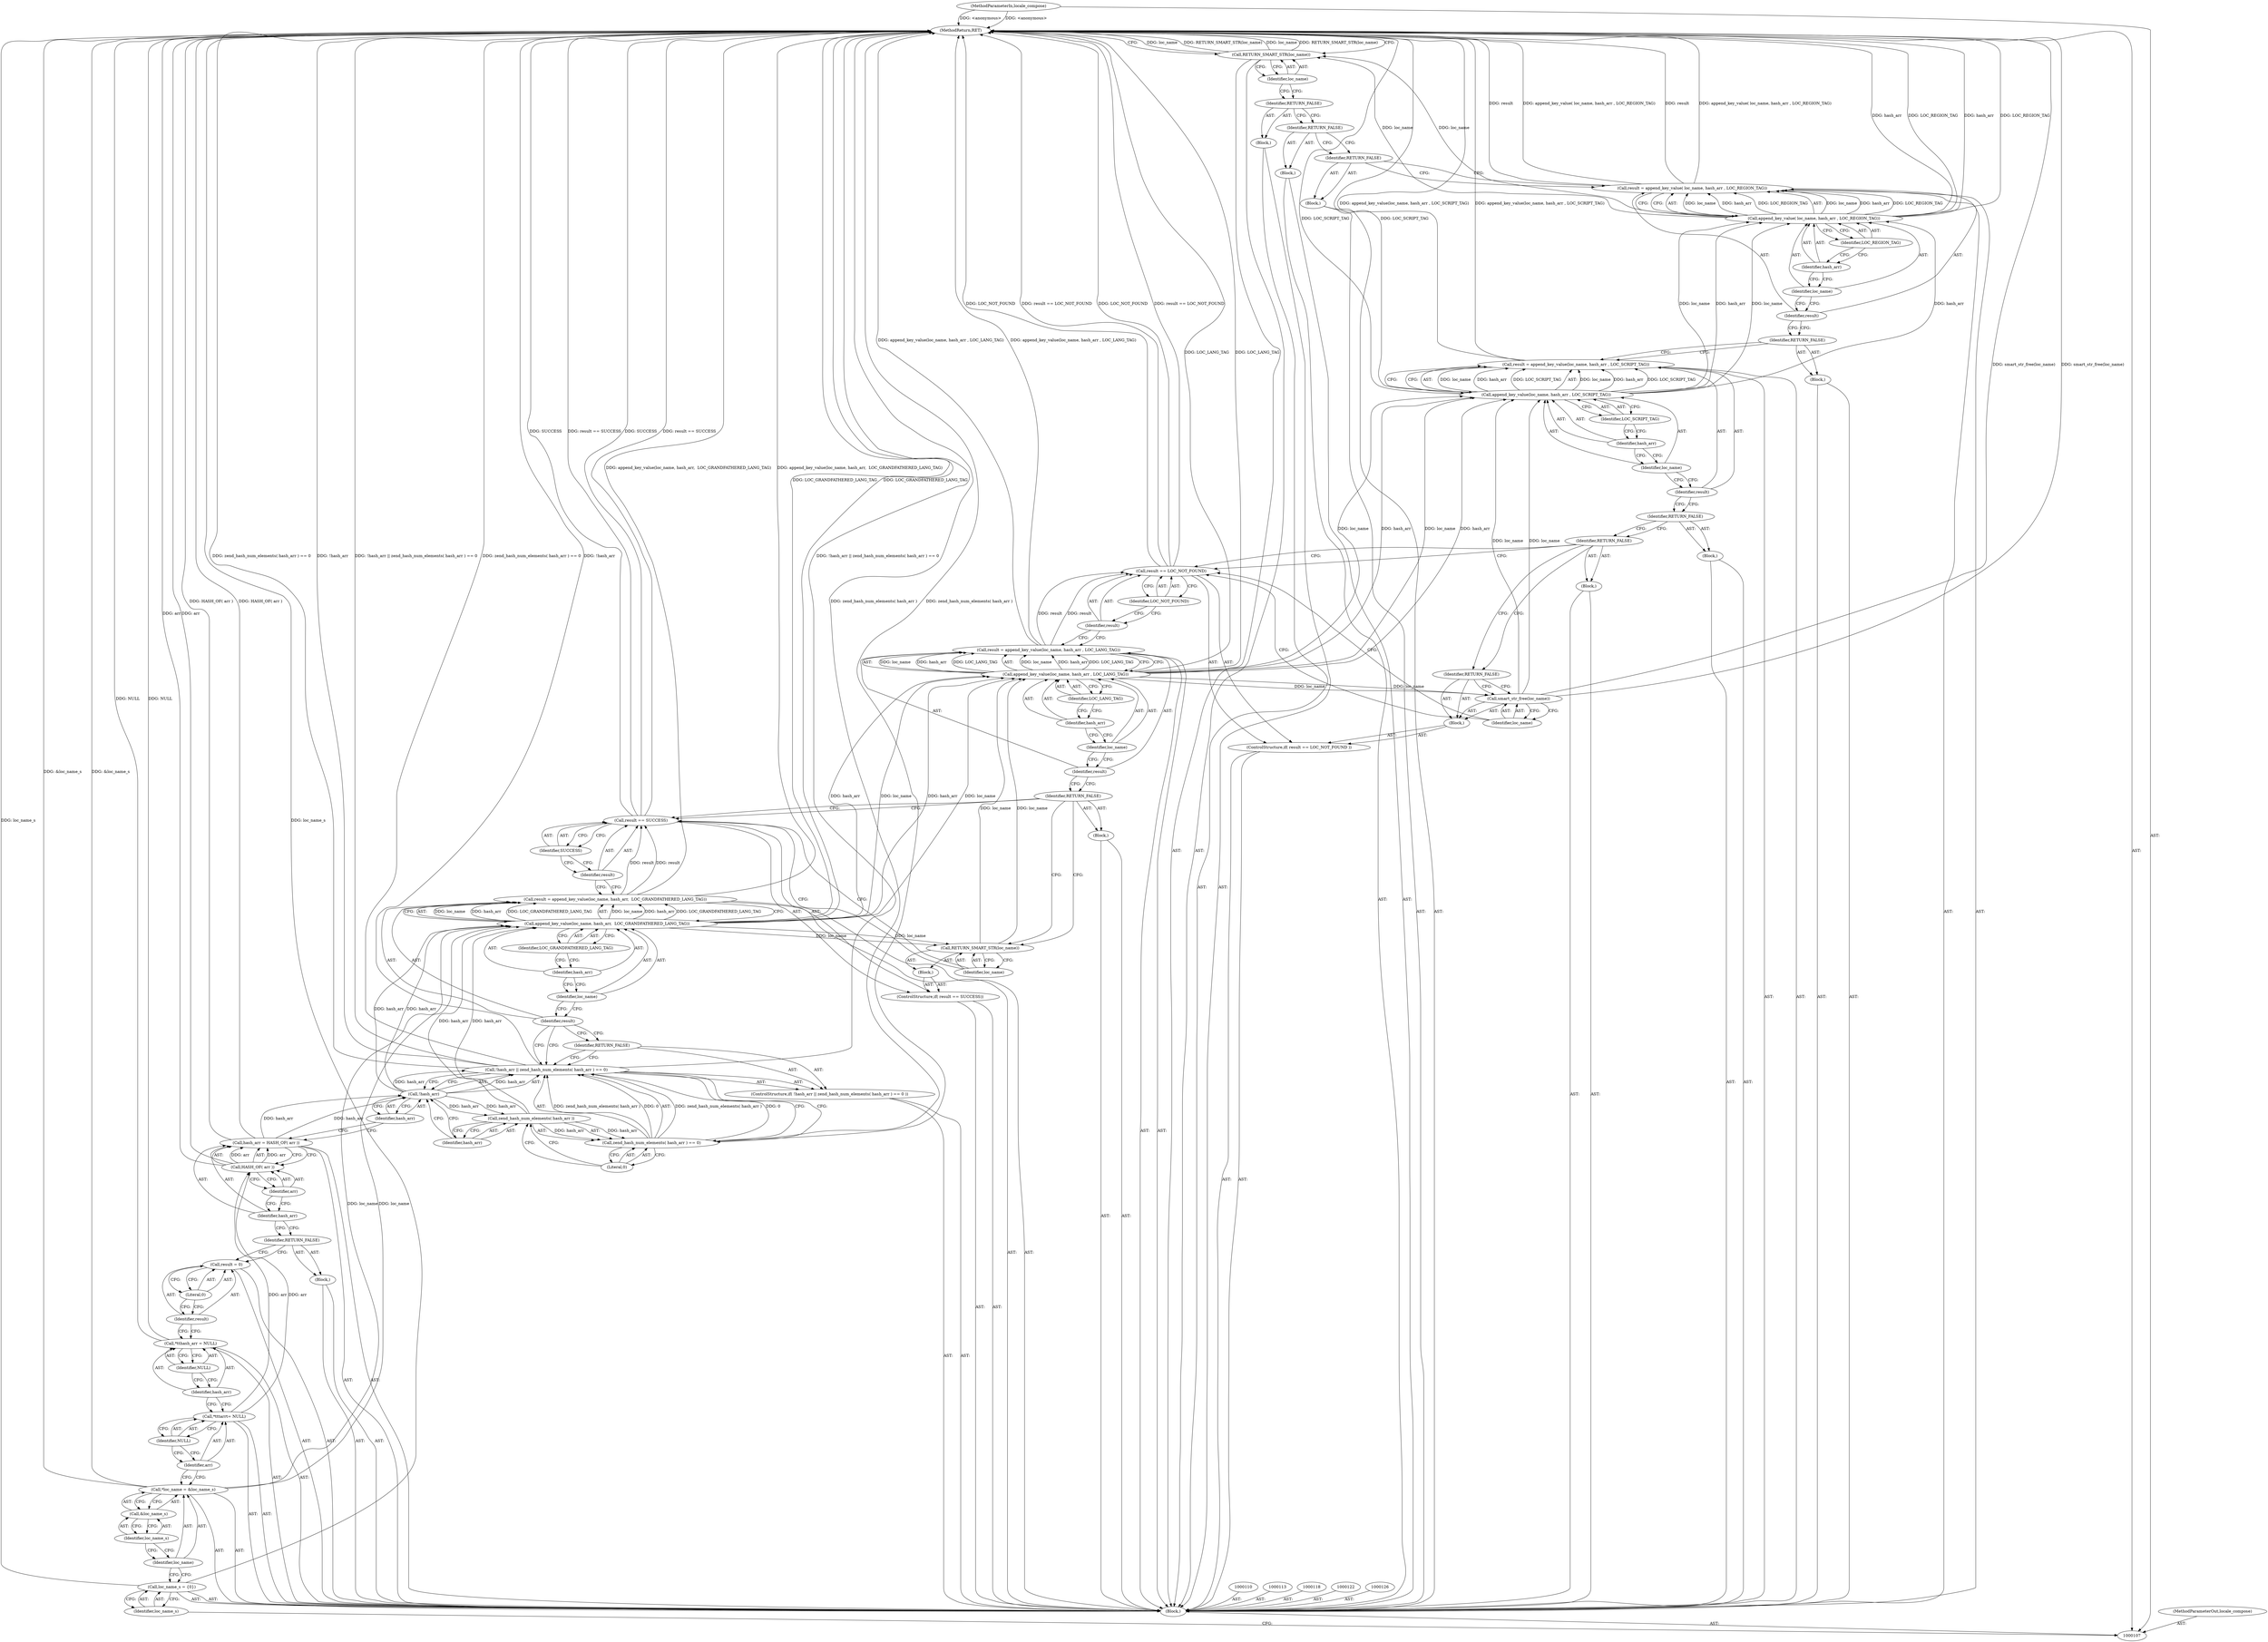 digraph "1_php-src_97eff7eb57fc2320c267a949cffd622c38712484?w=1_8" {
"1000200" [label="(MethodReturn,RET)"];
"1000108" [label="(MethodParameterIn,locale_compose)"];
"1000255" [label="(MethodParameterOut,locale_compose)"];
"1000130" [label="(Block,)"];
"1000131" [label="(Identifier,RETURN_FALSE)"];
"1000132" [label="(Call,hash_arr = HASH_OF( arr ))"];
"1000133" [label="(Identifier,hash_arr)"];
"1000134" [label="(Call,HASH_OF( arr ))"];
"1000135" [label="(Identifier,arr)"];
"1000109" [label="(Block,)"];
"1000136" [label="(ControlStructure,if( !hash_arr || zend_hash_num_elements( hash_arr ) == 0 ))"];
"1000140" [label="(Call,zend_hash_num_elements( hash_arr ) == 0)"];
"1000141" [label="(Call,zend_hash_num_elements( hash_arr ))"];
"1000142" [label="(Identifier,hash_arr)"];
"1000137" [label="(Call,!hash_arr || zend_hash_num_elements( hash_arr ) == 0)"];
"1000138" [label="(Call,!hash_arr)"];
"1000143" [label="(Literal,0)"];
"1000139" [label="(Identifier,hash_arr)"];
"1000144" [label="(Identifier,RETURN_FALSE)"];
"1000145" [label="(Call,result = append_key_value(loc_name, hash_arr,  LOC_GRANDFATHERED_LANG_TAG))"];
"1000146" [label="(Identifier,result)"];
"1000147" [label="(Call,append_key_value(loc_name, hash_arr,  LOC_GRANDFATHERED_LANG_TAG))"];
"1000148" [label="(Identifier,loc_name)"];
"1000149" [label="(Identifier,hash_arr)"];
"1000150" [label="(Identifier,LOC_GRANDFATHERED_LANG_TAG)"];
"1000154" [label="(Identifier,SUCCESS)"];
"1000151" [label="(ControlStructure,if( result == SUCCESS))"];
"1000155" [label="(Block,)"];
"1000152" [label="(Call,result == SUCCESS)"];
"1000153" [label="(Identifier,result)"];
"1000157" [label="(Identifier,loc_name)"];
"1000156" [label="(Call,RETURN_SMART_STR(loc_name))"];
"1000158" [label="(Block,)"];
"1000111" [label="(Call,loc_name_s = {0})"];
"1000112" [label="(Identifier,loc_name_s)"];
"1000159" [label="(Identifier,RETURN_FALSE)"];
"1000160" [label="(Call,result = append_key_value(loc_name, hash_arr , LOC_LANG_TAG))"];
"1000161" [label="(Identifier,result)"];
"1000162" [label="(Call,append_key_value(loc_name, hash_arr , LOC_LANG_TAG))"];
"1000163" [label="(Identifier,loc_name)"];
"1000164" [label="(Identifier,hash_arr)"];
"1000165" [label="(Identifier,LOC_LANG_TAG)"];
"1000169" [label="(Identifier,LOC_NOT_FOUND)"];
"1000166" [label="(ControlStructure,if( result == LOC_NOT_FOUND ))"];
"1000170" [label="(Block,)"];
"1000167" [label="(Call,result == LOC_NOT_FOUND)"];
"1000168" [label="(Identifier,result)"];
"1000172" [label="(Identifier,loc_name)"];
"1000171" [label="(Call,smart_str_free(loc_name))"];
"1000173" [label="(Identifier,RETURN_FALSE)"];
"1000114" [label="(Call,*loc_name = &loc_name_s)"];
"1000115" [label="(Identifier,loc_name)"];
"1000116" [label="(Call,&loc_name_s)"];
"1000117" [label="(Identifier,loc_name_s)"];
"1000174" [label="(Block,)"];
"1000175" [label="(Identifier,RETURN_FALSE)"];
"1000176" [label="(Block,)"];
"1000177" [label="(Identifier,RETURN_FALSE)"];
"1000121" [label="(Identifier,NULL)"];
"1000119" [label="(Call,*\t\t\tarr\t= NULL)"];
"1000120" [label="(Identifier,arr)"];
"1000178" [label="(Call,result = append_key_value(loc_name, hash_arr , LOC_SCRIPT_TAG))"];
"1000179" [label="(Identifier,result)"];
"1000180" [label="(Call,append_key_value(loc_name, hash_arr , LOC_SCRIPT_TAG))"];
"1000181" [label="(Identifier,loc_name)"];
"1000182" [label="(Identifier,hash_arr)"];
"1000183" [label="(Identifier,LOC_SCRIPT_TAG)"];
"1000184" [label="(Block,)"];
"1000185" [label="(Identifier,RETURN_FALSE)"];
"1000188" [label="(Call,append_key_value( loc_name, hash_arr , LOC_REGION_TAG))"];
"1000186" [label="(Call,result = append_key_value( loc_name, hash_arr , LOC_REGION_TAG))"];
"1000187" [label="(Identifier,result)"];
"1000189" [label="(Identifier,loc_name)"];
"1000190" [label="(Identifier,hash_arr)"];
"1000191" [label="(Identifier,LOC_REGION_TAG)"];
"1000192" [label="(Block,)"];
"1000193" [label="(Identifier,RETURN_FALSE)"];
"1000123" [label="(Call,*\t\thash_arr = NULL)"];
"1000124" [label="(Identifier,hash_arr)"];
"1000125" [label="(Identifier,NULL)"];
"1000194" [label="(Block,)"];
"1000195" [label="(Identifier,RETURN_FALSE)"];
"1000129" [label="(Literal,0)"];
"1000127" [label="(Call,result = 0)"];
"1000128" [label="(Identifier,result)"];
"1000196" [label="(Block,)"];
"1000197" [label="(Identifier,RETURN_FALSE)"];
"1000198" [label="(Call,RETURN_SMART_STR(loc_name))"];
"1000199" [label="(Identifier,loc_name)"];
"1000200" -> "1000107"  [label="AST: "];
"1000200" -> "1000198"  [label="CFG: "];
"1000186" -> "1000200"  [label="DDG: result"];
"1000186" -> "1000200"  [label="DDG: append_key_value( loc_name, hash_arr , LOC_REGION_TAG)"];
"1000123" -> "1000200"  [label="DDG: NULL"];
"1000108" -> "1000200"  [label="DDG: <anonymous>"];
"1000111" -> "1000200"  [label="DDG: loc_name_s"];
"1000152" -> "1000200"  [label="DDG: SUCCESS"];
"1000152" -> "1000200"  [label="DDG: result == SUCCESS"];
"1000198" -> "1000200"  [label="DDG: loc_name"];
"1000198" -> "1000200"  [label="DDG: RETURN_SMART_STR(loc_name)"];
"1000134" -> "1000200"  [label="DDG: arr"];
"1000147" -> "1000200"  [label="DDG: LOC_GRANDFATHERED_LANG_TAG"];
"1000137" -> "1000200"  [label="DDG: !hash_arr"];
"1000137" -> "1000200"  [label="DDG: !hash_arr || zend_hash_num_elements( hash_arr ) == 0"];
"1000137" -> "1000200"  [label="DDG: zend_hash_num_elements( hash_arr ) == 0"];
"1000160" -> "1000200"  [label="DDG: append_key_value(loc_name, hash_arr , LOC_LANG_TAG)"];
"1000167" -> "1000200"  [label="DDG: LOC_NOT_FOUND"];
"1000167" -> "1000200"  [label="DDG: result == LOC_NOT_FOUND"];
"1000188" -> "1000200"  [label="DDG: hash_arr"];
"1000188" -> "1000200"  [label="DDG: LOC_REGION_TAG"];
"1000140" -> "1000200"  [label="DDG: zend_hash_num_elements( hash_arr )"];
"1000132" -> "1000200"  [label="DDG: HASH_OF( arr )"];
"1000178" -> "1000200"  [label="DDG: append_key_value(loc_name, hash_arr , LOC_SCRIPT_TAG)"];
"1000171" -> "1000200"  [label="DDG: smart_str_free(loc_name)"];
"1000145" -> "1000200"  [label="DDG: append_key_value(loc_name, hash_arr,  LOC_GRANDFATHERED_LANG_TAG)"];
"1000114" -> "1000200"  [label="DDG: &loc_name_s"];
"1000180" -> "1000200"  [label="DDG: LOC_SCRIPT_TAG"];
"1000162" -> "1000200"  [label="DDG: LOC_LANG_TAG"];
"1000108" -> "1000107"  [label="AST: "];
"1000108" -> "1000200"  [label="DDG: <anonymous>"];
"1000255" -> "1000107"  [label="AST: "];
"1000130" -> "1000109"  [label="AST: "];
"1000131" -> "1000130"  [label="AST: "];
"1000131" -> "1000130"  [label="AST: "];
"1000131" -> "1000127"  [label="CFG: "];
"1000133" -> "1000131"  [label="CFG: "];
"1000132" -> "1000109"  [label="AST: "];
"1000132" -> "1000134"  [label="CFG: "];
"1000133" -> "1000132"  [label="AST: "];
"1000134" -> "1000132"  [label="AST: "];
"1000139" -> "1000132"  [label="CFG: "];
"1000132" -> "1000200"  [label="DDG: HASH_OF( arr )"];
"1000134" -> "1000132"  [label="DDG: arr"];
"1000132" -> "1000138"  [label="DDG: hash_arr"];
"1000133" -> "1000132"  [label="AST: "];
"1000133" -> "1000131"  [label="CFG: "];
"1000135" -> "1000133"  [label="CFG: "];
"1000134" -> "1000132"  [label="AST: "];
"1000134" -> "1000135"  [label="CFG: "];
"1000135" -> "1000134"  [label="AST: "];
"1000132" -> "1000134"  [label="CFG: "];
"1000134" -> "1000200"  [label="DDG: arr"];
"1000134" -> "1000132"  [label="DDG: arr"];
"1000119" -> "1000134"  [label="DDG: arr"];
"1000135" -> "1000134"  [label="AST: "];
"1000135" -> "1000133"  [label="CFG: "];
"1000134" -> "1000135"  [label="CFG: "];
"1000109" -> "1000107"  [label="AST: "];
"1000110" -> "1000109"  [label="AST: "];
"1000111" -> "1000109"  [label="AST: "];
"1000113" -> "1000109"  [label="AST: "];
"1000114" -> "1000109"  [label="AST: "];
"1000118" -> "1000109"  [label="AST: "];
"1000119" -> "1000109"  [label="AST: "];
"1000122" -> "1000109"  [label="AST: "];
"1000123" -> "1000109"  [label="AST: "];
"1000126" -> "1000109"  [label="AST: "];
"1000127" -> "1000109"  [label="AST: "];
"1000130" -> "1000109"  [label="AST: "];
"1000132" -> "1000109"  [label="AST: "];
"1000136" -> "1000109"  [label="AST: "];
"1000145" -> "1000109"  [label="AST: "];
"1000151" -> "1000109"  [label="AST: "];
"1000158" -> "1000109"  [label="AST: "];
"1000160" -> "1000109"  [label="AST: "];
"1000166" -> "1000109"  [label="AST: "];
"1000174" -> "1000109"  [label="AST: "];
"1000176" -> "1000109"  [label="AST: "];
"1000178" -> "1000109"  [label="AST: "];
"1000184" -> "1000109"  [label="AST: "];
"1000186" -> "1000109"  [label="AST: "];
"1000192" -> "1000109"  [label="AST: "];
"1000194" -> "1000109"  [label="AST: "];
"1000196" -> "1000109"  [label="AST: "];
"1000198" -> "1000109"  [label="AST: "];
"1000136" -> "1000109"  [label="AST: "];
"1000137" -> "1000136"  [label="AST: "];
"1000144" -> "1000136"  [label="AST: "];
"1000140" -> "1000137"  [label="AST: "];
"1000140" -> "1000143"  [label="CFG: "];
"1000141" -> "1000140"  [label="AST: "];
"1000143" -> "1000140"  [label="AST: "];
"1000137" -> "1000140"  [label="CFG: "];
"1000140" -> "1000200"  [label="DDG: zend_hash_num_elements( hash_arr )"];
"1000140" -> "1000137"  [label="DDG: zend_hash_num_elements( hash_arr )"];
"1000140" -> "1000137"  [label="DDG: 0"];
"1000141" -> "1000140"  [label="DDG: hash_arr"];
"1000141" -> "1000140"  [label="AST: "];
"1000141" -> "1000142"  [label="CFG: "];
"1000142" -> "1000141"  [label="AST: "];
"1000143" -> "1000141"  [label="CFG: "];
"1000141" -> "1000140"  [label="DDG: hash_arr"];
"1000138" -> "1000141"  [label="DDG: hash_arr"];
"1000141" -> "1000147"  [label="DDG: hash_arr"];
"1000142" -> "1000141"  [label="AST: "];
"1000142" -> "1000138"  [label="CFG: "];
"1000141" -> "1000142"  [label="CFG: "];
"1000137" -> "1000136"  [label="AST: "];
"1000137" -> "1000138"  [label="CFG: "];
"1000137" -> "1000140"  [label="CFG: "];
"1000138" -> "1000137"  [label="AST: "];
"1000140" -> "1000137"  [label="AST: "];
"1000144" -> "1000137"  [label="CFG: "];
"1000146" -> "1000137"  [label="CFG: "];
"1000137" -> "1000200"  [label="DDG: !hash_arr"];
"1000137" -> "1000200"  [label="DDG: !hash_arr || zend_hash_num_elements( hash_arr ) == 0"];
"1000137" -> "1000200"  [label="DDG: zend_hash_num_elements( hash_arr ) == 0"];
"1000138" -> "1000137"  [label="DDG: hash_arr"];
"1000140" -> "1000137"  [label="DDG: zend_hash_num_elements( hash_arr )"];
"1000140" -> "1000137"  [label="DDG: 0"];
"1000138" -> "1000137"  [label="AST: "];
"1000138" -> "1000139"  [label="CFG: "];
"1000139" -> "1000138"  [label="AST: "];
"1000142" -> "1000138"  [label="CFG: "];
"1000137" -> "1000138"  [label="CFG: "];
"1000138" -> "1000137"  [label="DDG: hash_arr"];
"1000132" -> "1000138"  [label="DDG: hash_arr"];
"1000138" -> "1000141"  [label="DDG: hash_arr"];
"1000138" -> "1000147"  [label="DDG: hash_arr"];
"1000143" -> "1000140"  [label="AST: "];
"1000143" -> "1000141"  [label="CFG: "];
"1000140" -> "1000143"  [label="CFG: "];
"1000139" -> "1000138"  [label="AST: "];
"1000139" -> "1000132"  [label="CFG: "];
"1000138" -> "1000139"  [label="CFG: "];
"1000144" -> "1000136"  [label="AST: "];
"1000144" -> "1000137"  [label="CFG: "];
"1000146" -> "1000144"  [label="CFG: "];
"1000145" -> "1000109"  [label="AST: "];
"1000145" -> "1000147"  [label="CFG: "];
"1000146" -> "1000145"  [label="AST: "];
"1000147" -> "1000145"  [label="AST: "];
"1000153" -> "1000145"  [label="CFG: "];
"1000145" -> "1000200"  [label="DDG: append_key_value(loc_name, hash_arr,  LOC_GRANDFATHERED_LANG_TAG)"];
"1000147" -> "1000145"  [label="DDG: loc_name"];
"1000147" -> "1000145"  [label="DDG: hash_arr"];
"1000147" -> "1000145"  [label="DDG: LOC_GRANDFATHERED_LANG_TAG"];
"1000145" -> "1000152"  [label="DDG: result"];
"1000146" -> "1000145"  [label="AST: "];
"1000146" -> "1000144"  [label="CFG: "];
"1000146" -> "1000137"  [label="CFG: "];
"1000148" -> "1000146"  [label="CFG: "];
"1000147" -> "1000145"  [label="AST: "];
"1000147" -> "1000150"  [label="CFG: "];
"1000148" -> "1000147"  [label="AST: "];
"1000149" -> "1000147"  [label="AST: "];
"1000150" -> "1000147"  [label="AST: "];
"1000145" -> "1000147"  [label="CFG: "];
"1000147" -> "1000200"  [label="DDG: LOC_GRANDFATHERED_LANG_TAG"];
"1000147" -> "1000145"  [label="DDG: loc_name"];
"1000147" -> "1000145"  [label="DDG: hash_arr"];
"1000147" -> "1000145"  [label="DDG: LOC_GRANDFATHERED_LANG_TAG"];
"1000114" -> "1000147"  [label="DDG: loc_name"];
"1000141" -> "1000147"  [label="DDG: hash_arr"];
"1000138" -> "1000147"  [label="DDG: hash_arr"];
"1000147" -> "1000156"  [label="DDG: loc_name"];
"1000147" -> "1000162"  [label="DDG: loc_name"];
"1000147" -> "1000162"  [label="DDG: hash_arr"];
"1000148" -> "1000147"  [label="AST: "];
"1000148" -> "1000146"  [label="CFG: "];
"1000149" -> "1000148"  [label="CFG: "];
"1000149" -> "1000147"  [label="AST: "];
"1000149" -> "1000148"  [label="CFG: "];
"1000150" -> "1000149"  [label="CFG: "];
"1000150" -> "1000147"  [label="AST: "];
"1000150" -> "1000149"  [label="CFG: "];
"1000147" -> "1000150"  [label="CFG: "];
"1000154" -> "1000152"  [label="AST: "];
"1000154" -> "1000153"  [label="CFG: "];
"1000152" -> "1000154"  [label="CFG: "];
"1000151" -> "1000109"  [label="AST: "];
"1000152" -> "1000151"  [label="AST: "];
"1000155" -> "1000151"  [label="AST: "];
"1000155" -> "1000151"  [label="AST: "];
"1000156" -> "1000155"  [label="AST: "];
"1000152" -> "1000151"  [label="AST: "];
"1000152" -> "1000154"  [label="CFG: "];
"1000153" -> "1000152"  [label="AST: "];
"1000154" -> "1000152"  [label="AST: "];
"1000157" -> "1000152"  [label="CFG: "];
"1000159" -> "1000152"  [label="CFG: "];
"1000152" -> "1000200"  [label="DDG: SUCCESS"];
"1000152" -> "1000200"  [label="DDG: result == SUCCESS"];
"1000145" -> "1000152"  [label="DDG: result"];
"1000153" -> "1000152"  [label="AST: "];
"1000153" -> "1000145"  [label="CFG: "];
"1000154" -> "1000153"  [label="CFG: "];
"1000157" -> "1000156"  [label="AST: "];
"1000157" -> "1000152"  [label="CFG: "];
"1000156" -> "1000157"  [label="CFG: "];
"1000156" -> "1000155"  [label="AST: "];
"1000156" -> "1000157"  [label="CFG: "];
"1000157" -> "1000156"  [label="AST: "];
"1000159" -> "1000156"  [label="CFG: "];
"1000147" -> "1000156"  [label="DDG: loc_name"];
"1000156" -> "1000162"  [label="DDG: loc_name"];
"1000158" -> "1000109"  [label="AST: "];
"1000159" -> "1000158"  [label="AST: "];
"1000111" -> "1000109"  [label="AST: "];
"1000111" -> "1000112"  [label="CFG: "];
"1000112" -> "1000111"  [label="AST: "];
"1000115" -> "1000111"  [label="CFG: "];
"1000111" -> "1000200"  [label="DDG: loc_name_s"];
"1000112" -> "1000111"  [label="AST: "];
"1000112" -> "1000107"  [label="CFG: "];
"1000111" -> "1000112"  [label="CFG: "];
"1000159" -> "1000158"  [label="AST: "];
"1000159" -> "1000156"  [label="CFG: "];
"1000159" -> "1000152"  [label="CFG: "];
"1000161" -> "1000159"  [label="CFG: "];
"1000160" -> "1000109"  [label="AST: "];
"1000160" -> "1000162"  [label="CFG: "];
"1000161" -> "1000160"  [label="AST: "];
"1000162" -> "1000160"  [label="AST: "];
"1000168" -> "1000160"  [label="CFG: "];
"1000160" -> "1000200"  [label="DDG: append_key_value(loc_name, hash_arr , LOC_LANG_TAG)"];
"1000162" -> "1000160"  [label="DDG: loc_name"];
"1000162" -> "1000160"  [label="DDG: hash_arr"];
"1000162" -> "1000160"  [label="DDG: LOC_LANG_TAG"];
"1000160" -> "1000167"  [label="DDG: result"];
"1000161" -> "1000160"  [label="AST: "];
"1000161" -> "1000159"  [label="CFG: "];
"1000163" -> "1000161"  [label="CFG: "];
"1000162" -> "1000160"  [label="AST: "];
"1000162" -> "1000165"  [label="CFG: "];
"1000163" -> "1000162"  [label="AST: "];
"1000164" -> "1000162"  [label="AST: "];
"1000165" -> "1000162"  [label="AST: "];
"1000160" -> "1000162"  [label="CFG: "];
"1000162" -> "1000200"  [label="DDG: LOC_LANG_TAG"];
"1000162" -> "1000160"  [label="DDG: loc_name"];
"1000162" -> "1000160"  [label="DDG: hash_arr"];
"1000162" -> "1000160"  [label="DDG: LOC_LANG_TAG"];
"1000156" -> "1000162"  [label="DDG: loc_name"];
"1000147" -> "1000162"  [label="DDG: loc_name"];
"1000147" -> "1000162"  [label="DDG: hash_arr"];
"1000162" -> "1000171"  [label="DDG: loc_name"];
"1000162" -> "1000180"  [label="DDG: loc_name"];
"1000162" -> "1000180"  [label="DDG: hash_arr"];
"1000163" -> "1000162"  [label="AST: "];
"1000163" -> "1000161"  [label="CFG: "];
"1000164" -> "1000163"  [label="CFG: "];
"1000164" -> "1000162"  [label="AST: "];
"1000164" -> "1000163"  [label="CFG: "];
"1000165" -> "1000164"  [label="CFG: "];
"1000165" -> "1000162"  [label="AST: "];
"1000165" -> "1000164"  [label="CFG: "];
"1000162" -> "1000165"  [label="CFG: "];
"1000169" -> "1000167"  [label="AST: "];
"1000169" -> "1000168"  [label="CFG: "];
"1000167" -> "1000169"  [label="CFG: "];
"1000166" -> "1000109"  [label="AST: "];
"1000167" -> "1000166"  [label="AST: "];
"1000170" -> "1000166"  [label="AST: "];
"1000170" -> "1000166"  [label="AST: "];
"1000171" -> "1000170"  [label="AST: "];
"1000173" -> "1000170"  [label="AST: "];
"1000167" -> "1000166"  [label="AST: "];
"1000167" -> "1000169"  [label="CFG: "];
"1000168" -> "1000167"  [label="AST: "];
"1000169" -> "1000167"  [label="AST: "];
"1000172" -> "1000167"  [label="CFG: "];
"1000175" -> "1000167"  [label="CFG: "];
"1000167" -> "1000200"  [label="DDG: LOC_NOT_FOUND"];
"1000167" -> "1000200"  [label="DDG: result == LOC_NOT_FOUND"];
"1000160" -> "1000167"  [label="DDG: result"];
"1000168" -> "1000167"  [label="AST: "];
"1000168" -> "1000160"  [label="CFG: "];
"1000169" -> "1000168"  [label="CFG: "];
"1000172" -> "1000171"  [label="AST: "];
"1000172" -> "1000167"  [label="CFG: "];
"1000171" -> "1000172"  [label="CFG: "];
"1000171" -> "1000170"  [label="AST: "];
"1000171" -> "1000172"  [label="CFG: "];
"1000172" -> "1000171"  [label="AST: "];
"1000173" -> "1000171"  [label="CFG: "];
"1000171" -> "1000200"  [label="DDG: smart_str_free(loc_name)"];
"1000162" -> "1000171"  [label="DDG: loc_name"];
"1000171" -> "1000180"  [label="DDG: loc_name"];
"1000173" -> "1000170"  [label="AST: "];
"1000173" -> "1000171"  [label="CFG: "];
"1000175" -> "1000173"  [label="CFG: "];
"1000114" -> "1000109"  [label="AST: "];
"1000114" -> "1000116"  [label="CFG: "];
"1000115" -> "1000114"  [label="AST: "];
"1000116" -> "1000114"  [label="AST: "];
"1000120" -> "1000114"  [label="CFG: "];
"1000114" -> "1000200"  [label="DDG: &loc_name_s"];
"1000114" -> "1000147"  [label="DDG: loc_name"];
"1000115" -> "1000114"  [label="AST: "];
"1000115" -> "1000111"  [label="CFG: "];
"1000117" -> "1000115"  [label="CFG: "];
"1000116" -> "1000114"  [label="AST: "];
"1000116" -> "1000117"  [label="CFG: "];
"1000117" -> "1000116"  [label="AST: "];
"1000114" -> "1000116"  [label="CFG: "];
"1000117" -> "1000116"  [label="AST: "];
"1000117" -> "1000115"  [label="CFG: "];
"1000116" -> "1000117"  [label="CFG: "];
"1000174" -> "1000109"  [label="AST: "];
"1000175" -> "1000174"  [label="AST: "];
"1000175" -> "1000174"  [label="AST: "];
"1000175" -> "1000173"  [label="CFG: "];
"1000175" -> "1000167"  [label="CFG: "];
"1000177" -> "1000175"  [label="CFG: "];
"1000176" -> "1000109"  [label="AST: "];
"1000177" -> "1000176"  [label="AST: "];
"1000177" -> "1000176"  [label="AST: "];
"1000177" -> "1000175"  [label="CFG: "];
"1000179" -> "1000177"  [label="CFG: "];
"1000121" -> "1000119"  [label="AST: "];
"1000121" -> "1000120"  [label="CFG: "];
"1000119" -> "1000121"  [label="CFG: "];
"1000119" -> "1000109"  [label="AST: "];
"1000119" -> "1000121"  [label="CFG: "];
"1000120" -> "1000119"  [label="AST: "];
"1000121" -> "1000119"  [label="AST: "];
"1000124" -> "1000119"  [label="CFG: "];
"1000119" -> "1000134"  [label="DDG: arr"];
"1000120" -> "1000119"  [label="AST: "];
"1000120" -> "1000114"  [label="CFG: "];
"1000121" -> "1000120"  [label="CFG: "];
"1000178" -> "1000109"  [label="AST: "];
"1000178" -> "1000180"  [label="CFG: "];
"1000179" -> "1000178"  [label="AST: "];
"1000180" -> "1000178"  [label="AST: "];
"1000185" -> "1000178"  [label="CFG: "];
"1000178" -> "1000200"  [label="DDG: append_key_value(loc_name, hash_arr , LOC_SCRIPT_TAG)"];
"1000180" -> "1000178"  [label="DDG: loc_name"];
"1000180" -> "1000178"  [label="DDG: hash_arr"];
"1000180" -> "1000178"  [label="DDG: LOC_SCRIPT_TAG"];
"1000179" -> "1000178"  [label="AST: "];
"1000179" -> "1000177"  [label="CFG: "];
"1000181" -> "1000179"  [label="CFG: "];
"1000180" -> "1000178"  [label="AST: "];
"1000180" -> "1000183"  [label="CFG: "];
"1000181" -> "1000180"  [label="AST: "];
"1000182" -> "1000180"  [label="AST: "];
"1000183" -> "1000180"  [label="AST: "];
"1000178" -> "1000180"  [label="CFG: "];
"1000180" -> "1000200"  [label="DDG: LOC_SCRIPT_TAG"];
"1000180" -> "1000178"  [label="DDG: loc_name"];
"1000180" -> "1000178"  [label="DDG: hash_arr"];
"1000180" -> "1000178"  [label="DDG: LOC_SCRIPT_TAG"];
"1000171" -> "1000180"  [label="DDG: loc_name"];
"1000162" -> "1000180"  [label="DDG: loc_name"];
"1000162" -> "1000180"  [label="DDG: hash_arr"];
"1000180" -> "1000188"  [label="DDG: loc_name"];
"1000180" -> "1000188"  [label="DDG: hash_arr"];
"1000181" -> "1000180"  [label="AST: "];
"1000181" -> "1000179"  [label="CFG: "];
"1000182" -> "1000181"  [label="CFG: "];
"1000182" -> "1000180"  [label="AST: "];
"1000182" -> "1000181"  [label="CFG: "];
"1000183" -> "1000182"  [label="CFG: "];
"1000183" -> "1000180"  [label="AST: "];
"1000183" -> "1000182"  [label="CFG: "];
"1000180" -> "1000183"  [label="CFG: "];
"1000184" -> "1000109"  [label="AST: "];
"1000185" -> "1000184"  [label="AST: "];
"1000185" -> "1000184"  [label="AST: "];
"1000185" -> "1000178"  [label="CFG: "];
"1000187" -> "1000185"  [label="CFG: "];
"1000188" -> "1000186"  [label="AST: "];
"1000188" -> "1000191"  [label="CFG: "];
"1000189" -> "1000188"  [label="AST: "];
"1000190" -> "1000188"  [label="AST: "];
"1000191" -> "1000188"  [label="AST: "];
"1000186" -> "1000188"  [label="CFG: "];
"1000188" -> "1000200"  [label="DDG: hash_arr"];
"1000188" -> "1000200"  [label="DDG: LOC_REGION_TAG"];
"1000188" -> "1000186"  [label="DDG: loc_name"];
"1000188" -> "1000186"  [label="DDG: hash_arr"];
"1000188" -> "1000186"  [label="DDG: LOC_REGION_TAG"];
"1000180" -> "1000188"  [label="DDG: loc_name"];
"1000180" -> "1000188"  [label="DDG: hash_arr"];
"1000188" -> "1000198"  [label="DDG: loc_name"];
"1000186" -> "1000109"  [label="AST: "];
"1000186" -> "1000188"  [label="CFG: "];
"1000187" -> "1000186"  [label="AST: "];
"1000188" -> "1000186"  [label="AST: "];
"1000193" -> "1000186"  [label="CFG: "];
"1000186" -> "1000200"  [label="DDG: result"];
"1000186" -> "1000200"  [label="DDG: append_key_value( loc_name, hash_arr , LOC_REGION_TAG)"];
"1000188" -> "1000186"  [label="DDG: loc_name"];
"1000188" -> "1000186"  [label="DDG: hash_arr"];
"1000188" -> "1000186"  [label="DDG: LOC_REGION_TAG"];
"1000187" -> "1000186"  [label="AST: "];
"1000187" -> "1000185"  [label="CFG: "];
"1000189" -> "1000187"  [label="CFG: "];
"1000189" -> "1000188"  [label="AST: "];
"1000189" -> "1000187"  [label="CFG: "];
"1000190" -> "1000189"  [label="CFG: "];
"1000190" -> "1000188"  [label="AST: "];
"1000190" -> "1000189"  [label="CFG: "];
"1000191" -> "1000190"  [label="CFG: "];
"1000191" -> "1000188"  [label="AST: "];
"1000191" -> "1000190"  [label="CFG: "];
"1000188" -> "1000191"  [label="CFG: "];
"1000192" -> "1000109"  [label="AST: "];
"1000193" -> "1000192"  [label="AST: "];
"1000193" -> "1000192"  [label="AST: "];
"1000193" -> "1000186"  [label="CFG: "];
"1000195" -> "1000193"  [label="CFG: "];
"1000123" -> "1000109"  [label="AST: "];
"1000123" -> "1000125"  [label="CFG: "];
"1000124" -> "1000123"  [label="AST: "];
"1000125" -> "1000123"  [label="AST: "];
"1000128" -> "1000123"  [label="CFG: "];
"1000123" -> "1000200"  [label="DDG: NULL"];
"1000124" -> "1000123"  [label="AST: "];
"1000124" -> "1000119"  [label="CFG: "];
"1000125" -> "1000124"  [label="CFG: "];
"1000125" -> "1000123"  [label="AST: "];
"1000125" -> "1000124"  [label="CFG: "];
"1000123" -> "1000125"  [label="CFG: "];
"1000194" -> "1000109"  [label="AST: "];
"1000195" -> "1000194"  [label="AST: "];
"1000195" -> "1000194"  [label="AST: "];
"1000195" -> "1000193"  [label="CFG: "];
"1000197" -> "1000195"  [label="CFG: "];
"1000129" -> "1000127"  [label="AST: "];
"1000129" -> "1000128"  [label="CFG: "];
"1000127" -> "1000129"  [label="CFG: "];
"1000127" -> "1000109"  [label="AST: "];
"1000127" -> "1000129"  [label="CFG: "];
"1000128" -> "1000127"  [label="AST: "];
"1000129" -> "1000127"  [label="AST: "];
"1000131" -> "1000127"  [label="CFG: "];
"1000128" -> "1000127"  [label="AST: "];
"1000128" -> "1000123"  [label="CFG: "];
"1000129" -> "1000128"  [label="CFG: "];
"1000196" -> "1000109"  [label="AST: "];
"1000197" -> "1000196"  [label="AST: "];
"1000197" -> "1000196"  [label="AST: "];
"1000197" -> "1000195"  [label="CFG: "];
"1000199" -> "1000197"  [label="CFG: "];
"1000198" -> "1000109"  [label="AST: "];
"1000198" -> "1000199"  [label="CFG: "];
"1000199" -> "1000198"  [label="AST: "];
"1000200" -> "1000198"  [label="CFG: "];
"1000198" -> "1000200"  [label="DDG: loc_name"];
"1000198" -> "1000200"  [label="DDG: RETURN_SMART_STR(loc_name)"];
"1000188" -> "1000198"  [label="DDG: loc_name"];
"1000199" -> "1000198"  [label="AST: "];
"1000199" -> "1000197"  [label="CFG: "];
"1000198" -> "1000199"  [label="CFG: "];
}
